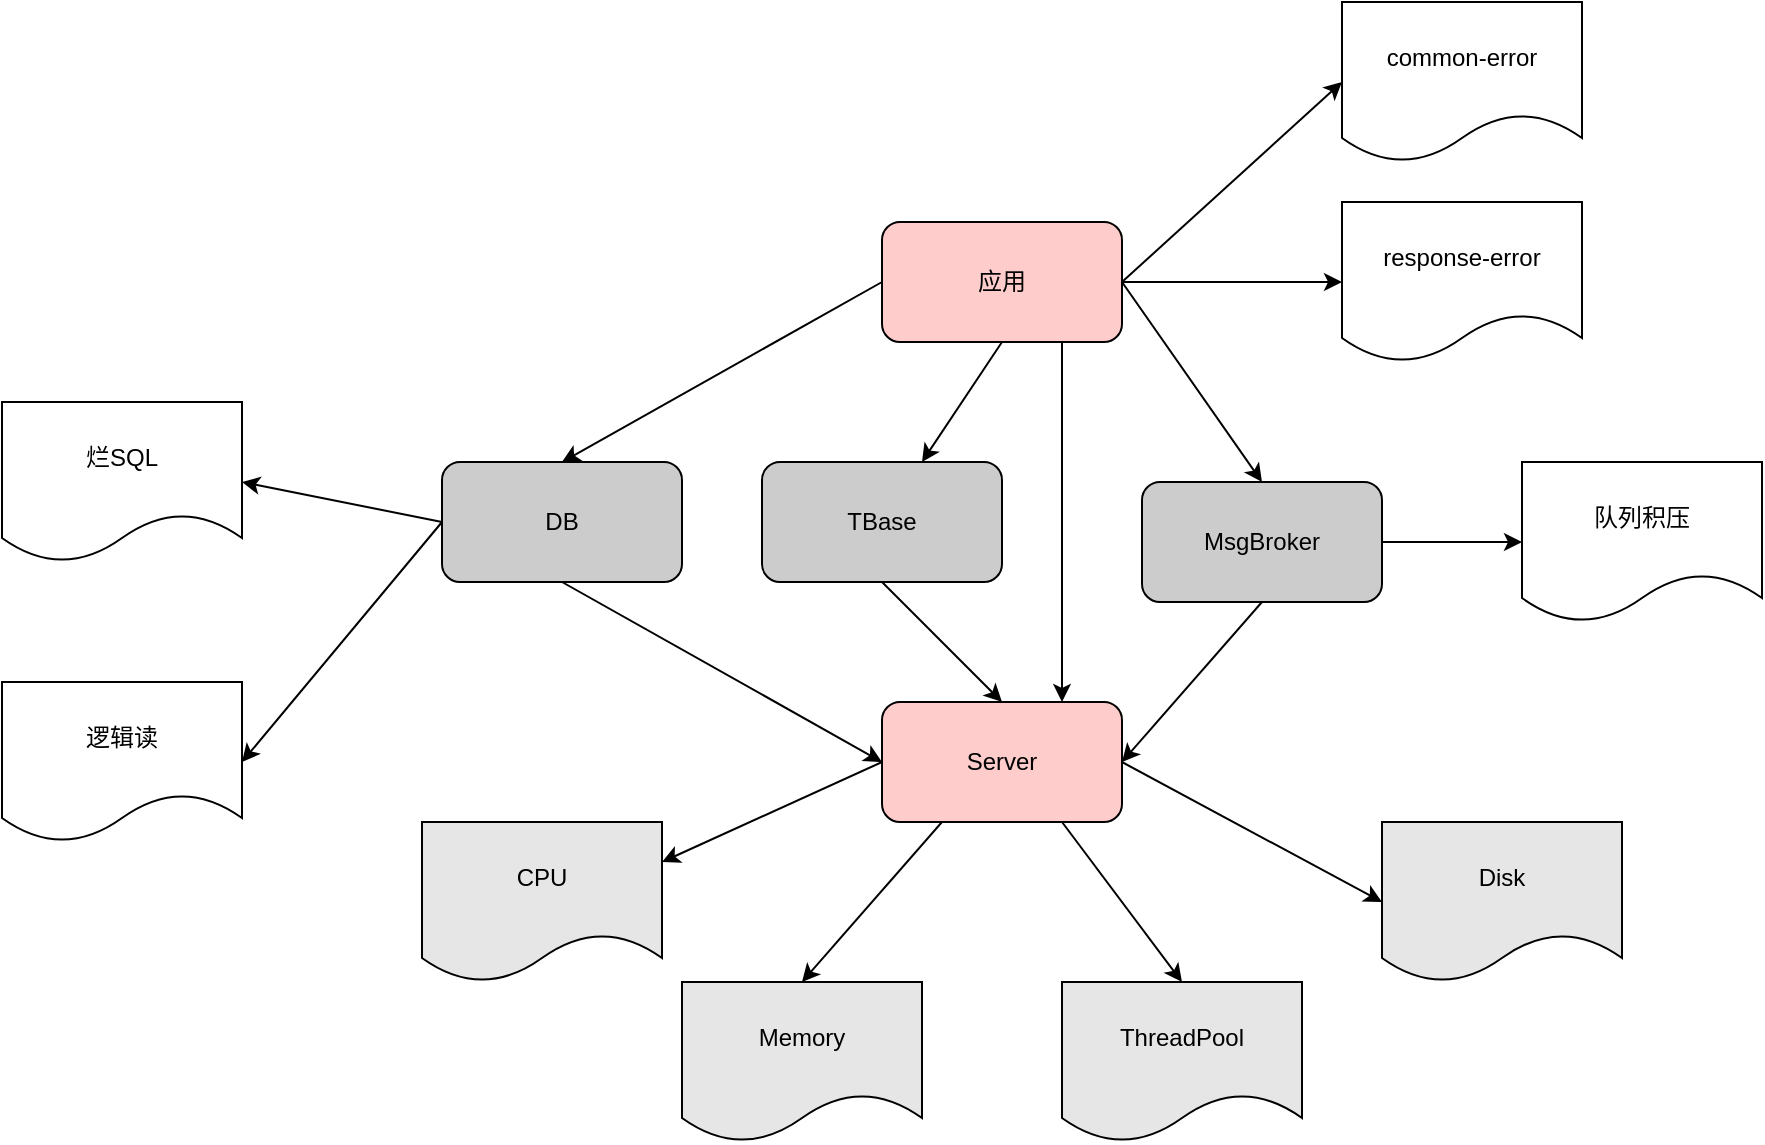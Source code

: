<mxfile version="12.8.8" type="github">
  <diagram id="gOudTkxrZDwFtmDe6En7" name="Page-1">
    <mxGraphModel dx="1660" dy="740" grid="1" gridSize="10" guides="1" tooltips="1" connect="1" arrows="1" fold="1" page="1" pageScale="1" pageWidth="827" pageHeight="1169" math="0" shadow="0">
      <root>
        <mxCell id="0" />
        <mxCell id="1" parent="0" />
        <mxCell id="xv1535ryTHH4GR366CZt-1" style="rounded=0;orthogonalLoop=1;jettySize=auto;html=1;exitX=0;exitY=0.5;exitDx=0;exitDy=0;entryX=0.5;entryY=0;entryDx=0;entryDy=0;fillColor=#CCCCCC;" edge="1" parent="1" source="xv1535ryTHH4GR366CZt-5" target="xv1535ryTHH4GR366CZt-9">
          <mxGeometry relative="1" as="geometry" />
        </mxCell>
        <mxCell id="xv1535ryTHH4GR366CZt-2" style="rounded=0;orthogonalLoop=1;jettySize=auto;html=1;exitX=1;exitY=0.5;exitDx=0;exitDy=0;entryX=0.5;entryY=0;entryDx=0;entryDy=0;fillColor=#CCCCCC;" edge="1" parent="1" source="xv1535ryTHH4GR366CZt-5" target="xv1535ryTHH4GR366CZt-11">
          <mxGeometry relative="1" as="geometry" />
        </mxCell>
        <mxCell id="xv1535ryTHH4GR366CZt-3" style="rounded=0;orthogonalLoop=1;jettySize=auto;html=1;exitX=0.5;exitY=1;exitDx=0;exitDy=0;fillColor=#CCCCCC;" edge="1" parent="1" source="xv1535ryTHH4GR366CZt-5" target="xv1535ryTHH4GR366CZt-7">
          <mxGeometry relative="1" as="geometry" />
        </mxCell>
        <mxCell id="xv1535ryTHH4GR366CZt-4" style="rounded=0;orthogonalLoop=1;jettySize=auto;html=1;exitX=0.75;exitY=1;exitDx=0;exitDy=0;entryX=0.75;entryY=0;entryDx=0;entryDy=0;fillColor=#CCCCCC;" edge="1" parent="1" source="xv1535ryTHH4GR366CZt-5" target="xv1535ryTHH4GR366CZt-16">
          <mxGeometry relative="1" as="geometry" />
        </mxCell>
        <mxCell id="xv1535ryTHH4GR366CZt-28" style="edgeStyle=none;rounded=0;orthogonalLoop=1;jettySize=auto;html=1;exitX=1;exitY=0.5;exitDx=0;exitDy=0;entryX=0;entryY=0.5;entryDx=0;entryDy=0;" edge="1" parent="1" source="xv1535ryTHH4GR366CZt-5" target="xv1535ryTHH4GR366CZt-27">
          <mxGeometry relative="1" as="geometry" />
        </mxCell>
        <mxCell id="xv1535ryTHH4GR366CZt-30" style="edgeStyle=none;rounded=0;orthogonalLoop=1;jettySize=auto;html=1;exitX=1;exitY=0.5;exitDx=0;exitDy=0;entryX=0;entryY=0.5;entryDx=0;entryDy=0;" edge="1" parent="1" source="xv1535ryTHH4GR366CZt-5" target="xv1535ryTHH4GR366CZt-29">
          <mxGeometry relative="1" as="geometry" />
        </mxCell>
        <mxCell id="xv1535ryTHH4GR366CZt-5" value="应用" style="rounded=1;whiteSpace=wrap;html=1;fillColor=#FFCCCC;" vertex="1" parent="1">
          <mxGeometry x="330" y="330" width="120" height="60" as="geometry" />
        </mxCell>
        <mxCell id="xv1535ryTHH4GR366CZt-6" style="rounded=0;orthogonalLoop=1;jettySize=auto;html=1;exitX=0.5;exitY=1;exitDx=0;exitDy=0;entryX=0.5;entryY=0;entryDx=0;entryDy=0;fillColor=#CCCCCC;" edge="1" parent="1" source="xv1535ryTHH4GR366CZt-7" target="xv1535ryTHH4GR366CZt-16">
          <mxGeometry relative="1" as="geometry" />
        </mxCell>
        <mxCell id="xv1535ryTHH4GR366CZt-7" value="TBase" style="rounded=1;whiteSpace=wrap;html=1;fillColor=#CCCCCC;" vertex="1" parent="1">
          <mxGeometry x="270" y="450" width="120" height="60" as="geometry" />
        </mxCell>
        <mxCell id="xv1535ryTHH4GR366CZt-8" style="rounded=0;orthogonalLoop=1;jettySize=auto;html=1;exitX=0.5;exitY=1;exitDx=0;exitDy=0;entryX=0;entryY=0.5;entryDx=0;entryDy=0;fillColor=#CCCCCC;" edge="1" parent="1" source="xv1535ryTHH4GR366CZt-9" target="xv1535ryTHH4GR366CZt-16">
          <mxGeometry relative="1" as="geometry" />
        </mxCell>
        <mxCell id="xv1535ryTHH4GR366CZt-25" style="edgeStyle=none;rounded=0;orthogonalLoop=1;jettySize=auto;html=1;exitX=0;exitY=0.5;exitDx=0;exitDy=0;entryX=1;entryY=0.5;entryDx=0;entryDy=0;" edge="1" parent="1" source="xv1535ryTHH4GR366CZt-9" target="xv1535ryTHH4GR366CZt-21">
          <mxGeometry relative="1" as="geometry" />
        </mxCell>
        <mxCell id="xv1535ryTHH4GR366CZt-26" style="edgeStyle=none;rounded=0;orthogonalLoop=1;jettySize=auto;html=1;exitX=0;exitY=0.5;exitDx=0;exitDy=0;entryX=1;entryY=0.5;entryDx=0;entryDy=0;" edge="1" parent="1" source="xv1535ryTHH4GR366CZt-9" target="xv1535ryTHH4GR366CZt-22">
          <mxGeometry relative="1" as="geometry" />
        </mxCell>
        <mxCell id="xv1535ryTHH4GR366CZt-9" value="DB" style="rounded=1;whiteSpace=wrap;html=1;fillColor=#CCCCCC;" vertex="1" parent="1">
          <mxGeometry x="110" y="450" width="120" height="60" as="geometry" />
        </mxCell>
        <mxCell id="xv1535ryTHH4GR366CZt-10" style="rounded=0;orthogonalLoop=1;jettySize=auto;html=1;exitX=0.5;exitY=1;exitDx=0;exitDy=0;entryX=1;entryY=0.5;entryDx=0;entryDy=0;fillColor=#CCCCCC;" edge="1" parent="1" source="xv1535ryTHH4GR366CZt-11" target="xv1535ryTHH4GR366CZt-16">
          <mxGeometry relative="1" as="geometry" />
        </mxCell>
        <mxCell id="xv1535ryTHH4GR366CZt-24" style="rounded=0;orthogonalLoop=1;jettySize=auto;html=1;exitX=1;exitY=0.5;exitDx=0;exitDy=0;entryX=0;entryY=0.5;entryDx=0;entryDy=0;" edge="1" parent="1" source="xv1535ryTHH4GR366CZt-11" target="xv1535ryTHH4GR366CZt-23">
          <mxGeometry relative="1" as="geometry" />
        </mxCell>
        <mxCell id="xv1535ryTHH4GR366CZt-11" value="MsgBroker" style="rounded=1;whiteSpace=wrap;html=1;fillColor=#CCCCCC;" vertex="1" parent="1">
          <mxGeometry x="460" y="460" width="120" height="60" as="geometry" />
        </mxCell>
        <mxCell id="xv1535ryTHH4GR366CZt-12" style="rounded=0;orthogonalLoop=1;jettySize=auto;html=1;exitX=0;exitY=0.5;exitDx=0;exitDy=0;entryX=1;entryY=0.25;entryDx=0;entryDy=0;fillColor=#E6E6E6;" edge="1" parent="1" source="xv1535ryTHH4GR366CZt-16" target="xv1535ryTHH4GR366CZt-17">
          <mxGeometry relative="1" as="geometry" />
        </mxCell>
        <mxCell id="xv1535ryTHH4GR366CZt-13" style="rounded=0;orthogonalLoop=1;jettySize=auto;html=1;exitX=0.25;exitY=1;exitDx=0;exitDy=0;entryX=0.5;entryY=0;entryDx=0;entryDy=0;fillColor=#E6E6E6;" edge="1" parent="1" source="xv1535ryTHH4GR366CZt-16" target="xv1535ryTHH4GR366CZt-18">
          <mxGeometry relative="1" as="geometry" />
        </mxCell>
        <mxCell id="xv1535ryTHH4GR366CZt-14" style="rounded=0;orthogonalLoop=1;jettySize=auto;html=1;exitX=0.75;exitY=1;exitDx=0;exitDy=0;entryX=0.5;entryY=0;entryDx=0;entryDy=0;fillColor=#E6E6E6;" edge="1" parent="1" source="xv1535ryTHH4GR366CZt-16" target="xv1535ryTHH4GR366CZt-19">
          <mxGeometry relative="1" as="geometry" />
        </mxCell>
        <mxCell id="xv1535ryTHH4GR366CZt-15" style="rounded=0;orthogonalLoop=1;jettySize=auto;html=1;exitX=1;exitY=0.5;exitDx=0;exitDy=0;entryX=0;entryY=0.5;entryDx=0;entryDy=0;fillColor=#E6E6E6;" edge="1" parent="1" source="xv1535ryTHH4GR366CZt-16" target="xv1535ryTHH4GR366CZt-20">
          <mxGeometry relative="1" as="geometry" />
        </mxCell>
        <mxCell id="xv1535ryTHH4GR366CZt-16" value="Server" style="rounded=1;whiteSpace=wrap;html=1;fillColor=#FFCCCC;" vertex="1" parent="1">
          <mxGeometry x="330" y="570" width="120" height="60" as="geometry" />
        </mxCell>
        <mxCell id="xv1535ryTHH4GR366CZt-17" value="CPU" style="shape=document;whiteSpace=wrap;html=1;boundedLbl=1;fillColor=#E6E6E6;" vertex="1" parent="1">
          <mxGeometry x="100" y="630" width="120" height="80" as="geometry" />
        </mxCell>
        <mxCell id="xv1535ryTHH4GR366CZt-18" value="Memory" style="shape=document;whiteSpace=wrap;html=1;boundedLbl=1;fillColor=#E6E6E6;" vertex="1" parent="1">
          <mxGeometry x="230" y="710" width="120" height="80" as="geometry" />
        </mxCell>
        <mxCell id="xv1535ryTHH4GR366CZt-19" value="ThreadPool" style="shape=document;whiteSpace=wrap;html=1;boundedLbl=1;fillColor=#E6E6E6;" vertex="1" parent="1">
          <mxGeometry x="420" y="710" width="120" height="80" as="geometry" />
        </mxCell>
        <mxCell id="xv1535ryTHH4GR366CZt-20" value="Disk" style="shape=document;whiteSpace=wrap;html=1;boundedLbl=1;fillColor=#E6E6E6;" vertex="1" parent="1">
          <mxGeometry x="580" y="630" width="120" height="80" as="geometry" />
        </mxCell>
        <mxCell id="xv1535ryTHH4GR366CZt-21" value="烂SQL" style="shape=document;whiteSpace=wrap;html=1;boundedLbl=1;" vertex="1" parent="1">
          <mxGeometry x="-110" y="420" width="120" height="80" as="geometry" />
        </mxCell>
        <mxCell id="xv1535ryTHH4GR366CZt-22" value="逻辑读" style="shape=document;whiteSpace=wrap;html=1;boundedLbl=1;" vertex="1" parent="1">
          <mxGeometry x="-110" y="560" width="120" height="80" as="geometry" />
        </mxCell>
        <mxCell id="xv1535ryTHH4GR366CZt-23" value="队列积压" style="shape=document;whiteSpace=wrap;html=1;boundedLbl=1;" vertex="1" parent="1">
          <mxGeometry x="650" y="450" width="120" height="80" as="geometry" />
        </mxCell>
        <mxCell id="xv1535ryTHH4GR366CZt-27" value="common-error" style="shape=document;whiteSpace=wrap;html=1;boundedLbl=1;" vertex="1" parent="1">
          <mxGeometry x="560" y="220" width="120" height="80" as="geometry" />
        </mxCell>
        <mxCell id="xv1535ryTHH4GR366CZt-29" value="response-error" style="shape=document;whiteSpace=wrap;html=1;boundedLbl=1;" vertex="1" parent="1">
          <mxGeometry x="560" y="320" width="120" height="80" as="geometry" />
        </mxCell>
      </root>
    </mxGraphModel>
  </diagram>
</mxfile>
